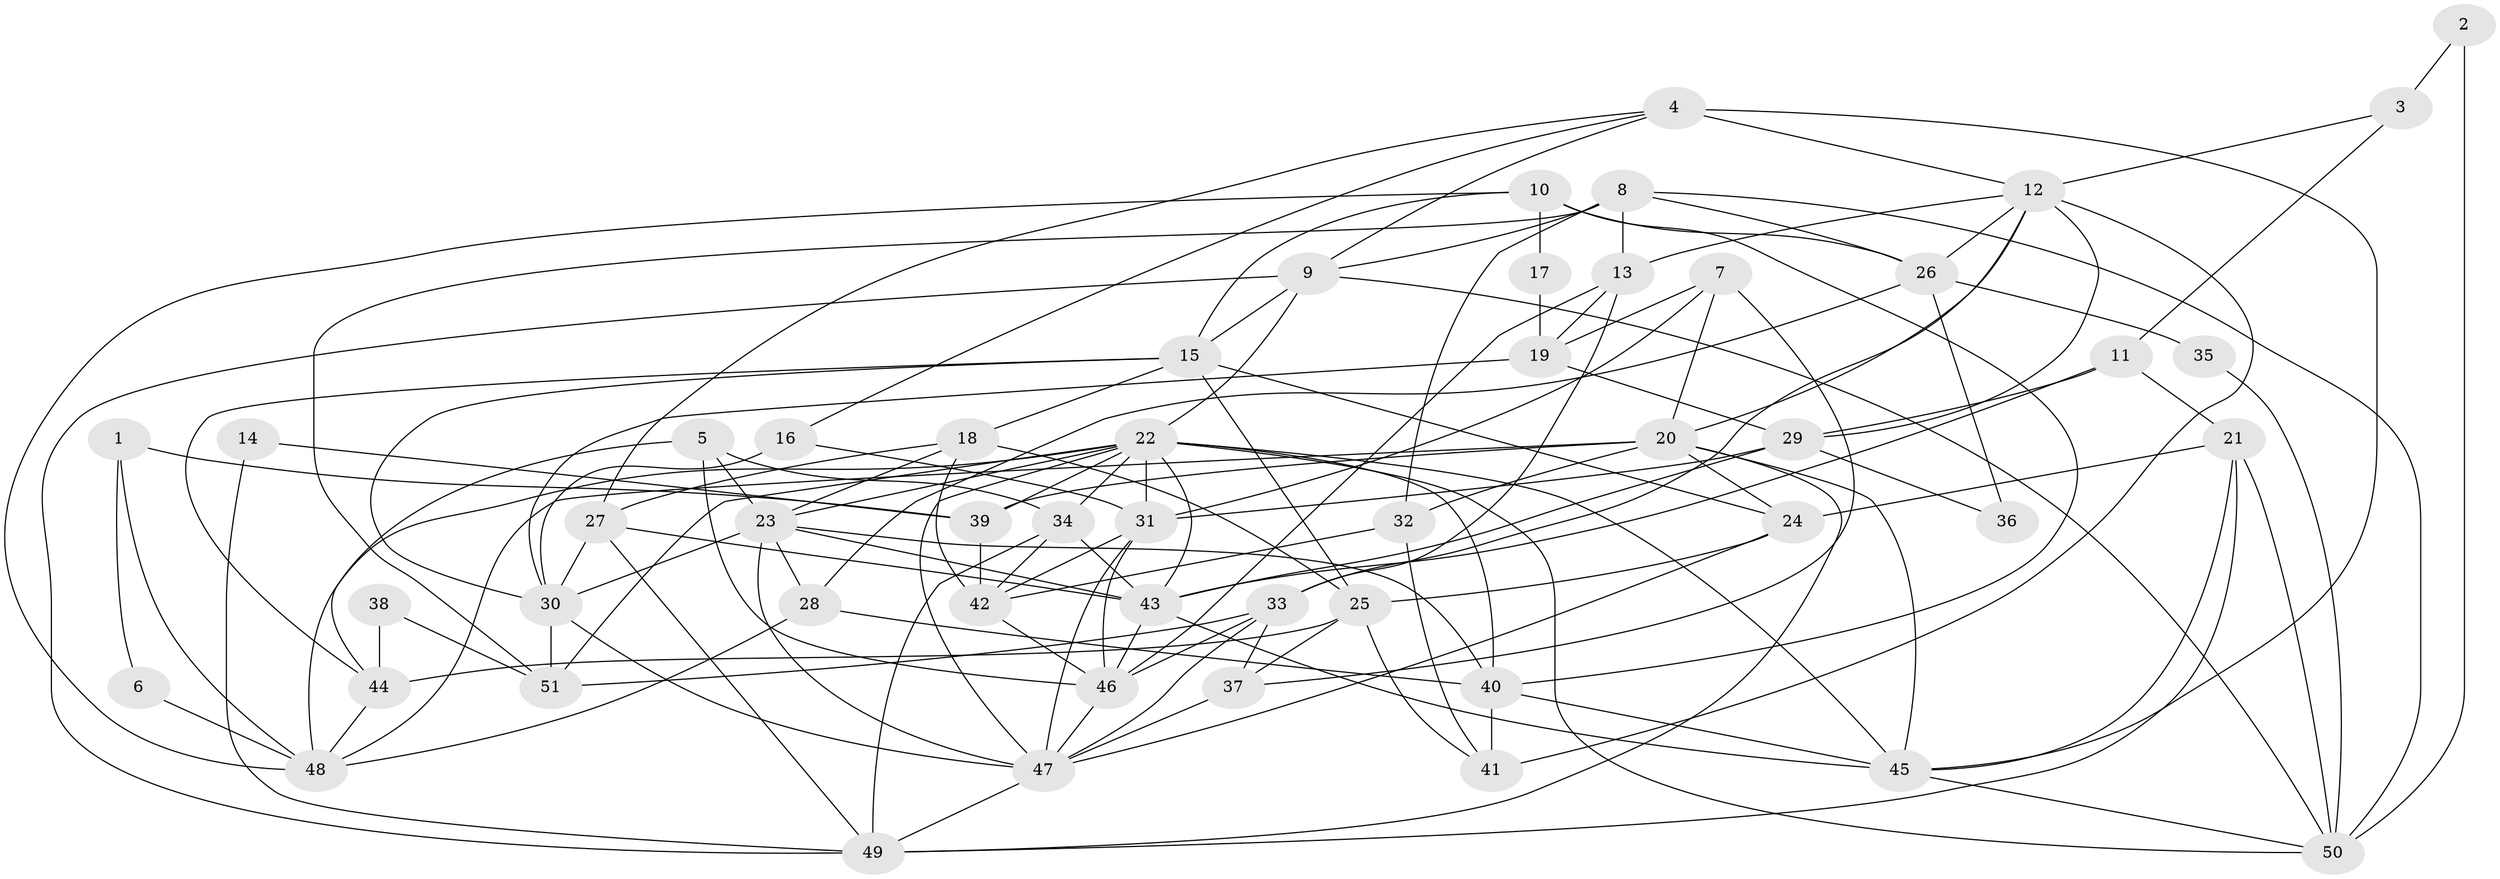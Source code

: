 // original degree distribution, {5: 0.2079207920792079, 3: 0.21782178217821782, 6: 0.1188118811881188, 4: 0.2871287128712871, 2: 0.1485148514851485, 7: 0.009900990099009901, 8: 0.009900990099009901}
// Generated by graph-tools (version 1.1) at 2025/02/03/09/25 03:02:14]
// undirected, 51 vertices, 134 edges
graph export_dot {
graph [start="1"]
  node [color=gray90,style=filled];
  1;
  2;
  3;
  4;
  5;
  6;
  7;
  8;
  9;
  10;
  11;
  12;
  13;
  14;
  15;
  16;
  17;
  18;
  19;
  20;
  21;
  22;
  23;
  24;
  25;
  26;
  27;
  28;
  29;
  30;
  31;
  32;
  33;
  34;
  35;
  36;
  37;
  38;
  39;
  40;
  41;
  42;
  43;
  44;
  45;
  46;
  47;
  48;
  49;
  50;
  51;
  1 -- 6 [weight=1.0];
  1 -- 39 [weight=1.0];
  1 -- 48 [weight=1.0];
  2 -- 3 [weight=1.0];
  2 -- 50 [weight=3.0];
  3 -- 11 [weight=1.0];
  3 -- 12 [weight=1.0];
  4 -- 9 [weight=1.0];
  4 -- 12 [weight=1.0];
  4 -- 16 [weight=1.0];
  4 -- 27 [weight=1.0];
  4 -- 45 [weight=2.0];
  5 -- 23 [weight=1.0];
  5 -- 34 [weight=1.0];
  5 -- 44 [weight=1.0];
  5 -- 46 [weight=1.0];
  6 -- 48 [weight=1.0];
  7 -- 19 [weight=1.0];
  7 -- 20 [weight=1.0];
  7 -- 31 [weight=1.0];
  7 -- 37 [weight=1.0];
  8 -- 9 [weight=1.0];
  8 -- 13 [weight=1.0];
  8 -- 26 [weight=1.0];
  8 -- 32 [weight=1.0];
  8 -- 50 [weight=1.0];
  8 -- 51 [weight=1.0];
  9 -- 15 [weight=1.0];
  9 -- 22 [weight=1.0];
  9 -- 49 [weight=1.0];
  9 -- 50 [weight=1.0];
  10 -- 15 [weight=1.0];
  10 -- 17 [weight=1.0];
  10 -- 26 [weight=1.0];
  10 -- 40 [weight=1.0];
  10 -- 48 [weight=1.0];
  11 -- 21 [weight=1.0];
  11 -- 29 [weight=1.0];
  11 -- 43 [weight=1.0];
  12 -- 13 [weight=1.0];
  12 -- 20 [weight=1.0];
  12 -- 26 [weight=1.0];
  12 -- 29 [weight=1.0];
  12 -- 33 [weight=1.0];
  12 -- 41 [weight=1.0];
  13 -- 19 [weight=1.0];
  13 -- 33 [weight=1.0];
  13 -- 46 [weight=1.0];
  14 -- 39 [weight=1.0];
  14 -- 49 [weight=1.0];
  15 -- 18 [weight=1.0];
  15 -- 24 [weight=1.0];
  15 -- 25 [weight=1.0];
  15 -- 30 [weight=1.0];
  15 -- 44 [weight=1.0];
  16 -- 30 [weight=1.0];
  16 -- 31 [weight=1.0];
  17 -- 19 [weight=1.0];
  18 -- 23 [weight=1.0];
  18 -- 25 [weight=2.0];
  18 -- 27 [weight=1.0];
  18 -- 42 [weight=1.0];
  19 -- 29 [weight=1.0];
  19 -- 30 [weight=1.0];
  20 -- 24 [weight=1.0];
  20 -- 32 [weight=1.0];
  20 -- 39 [weight=1.0];
  20 -- 45 [weight=2.0];
  20 -- 48 [weight=1.0];
  20 -- 49 [weight=1.0];
  21 -- 24 [weight=1.0];
  21 -- 45 [weight=1.0];
  21 -- 49 [weight=1.0];
  21 -- 50 [weight=2.0];
  22 -- 23 [weight=1.0];
  22 -- 31 [weight=1.0];
  22 -- 34 [weight=2.0];
  22 -- 39 [weight=1.0];
  22 -- 40 [weight=1.0];
  22 -- 43 [weight=1.0];
  22 -- 45 [weight=3.0];
  22 -- 47 [weight=2.0];
  22 -- 48 [weight=1.0];
  22 -- 50 [weight=2.0];
  22 -- 51 [weight=1.0];
  23 -- 28 [weight=1.0];
  23 -- 30 [weight=1.0];
  23 -- 40 [weight=1.0];
  23 -- 43 [weight=1.0];
  23 -- 47 [weight=2.0];
  24 -- 25 [weight=1.0];
  24 -- 47 [weight=2.0];
  25 -- 37 [weight=1.0];
  25 -- 41 [weight=1.0];
  25 -- 44 [weight=1.0];
  26 -- 28 [weight=1.0];
  26 -- 35 [weight=1.0];
  26 -- 36 [weight=1.0];
  27 -- 30 [weight=1.0];
  27 -- 43 [weight=1.0];
  27 -- 49 [weight=1.0];
  28 -- 40 [weight=1.0];
  28 -- 48 [weight=1.0];
  29 -- 31 [weight=1.0];
  29 -- 36 [weight=1.0];
  29 -- 43 [weight=1.0];
  30 -- 47 [weight=1.0];
  30 -- 51 [weight=1.0];
  31 -- 42 [weight=1.0];
  31 -- 46 [weight=1.0];
  31 -- 47 [weight=1.0];
  32 -- 41 [weight=1.0];
  32 -- 42 [weight=1.0];
  33 -- 37 [weight=1.0];
  33 -- 46 [weight=1.0];
  33 -- 47 [weight=1.0];
  33 -- 51 [weight=1.0];
  34 -- 42 [weight=1.0];
  34 -- 43 [weight=1.0];
  34 -- 49 [weight=1.0];
  35 -- 50 [weight=1.0];
  37 -- 47 [weight=1.0];
  38 -- 44 [weight=1.0];
  38 -- 51 [weight=1.0];
  39 -- 42 [weight=1.0];
  40 -- 41 [weight=2.0];
  40 -- 45 [weight=1.0];
  42 -- 46 [weight=2.0];
  43 -- 45 [weight=1.0];
  43 -- 46 [weight=1.0];
  44 -- 48 [weight=1.0];
  45 -- 50 [weight=1.0];
  46 -- 47 [weight=2.0];
  47 -- 49 [weight=1.0];
}
